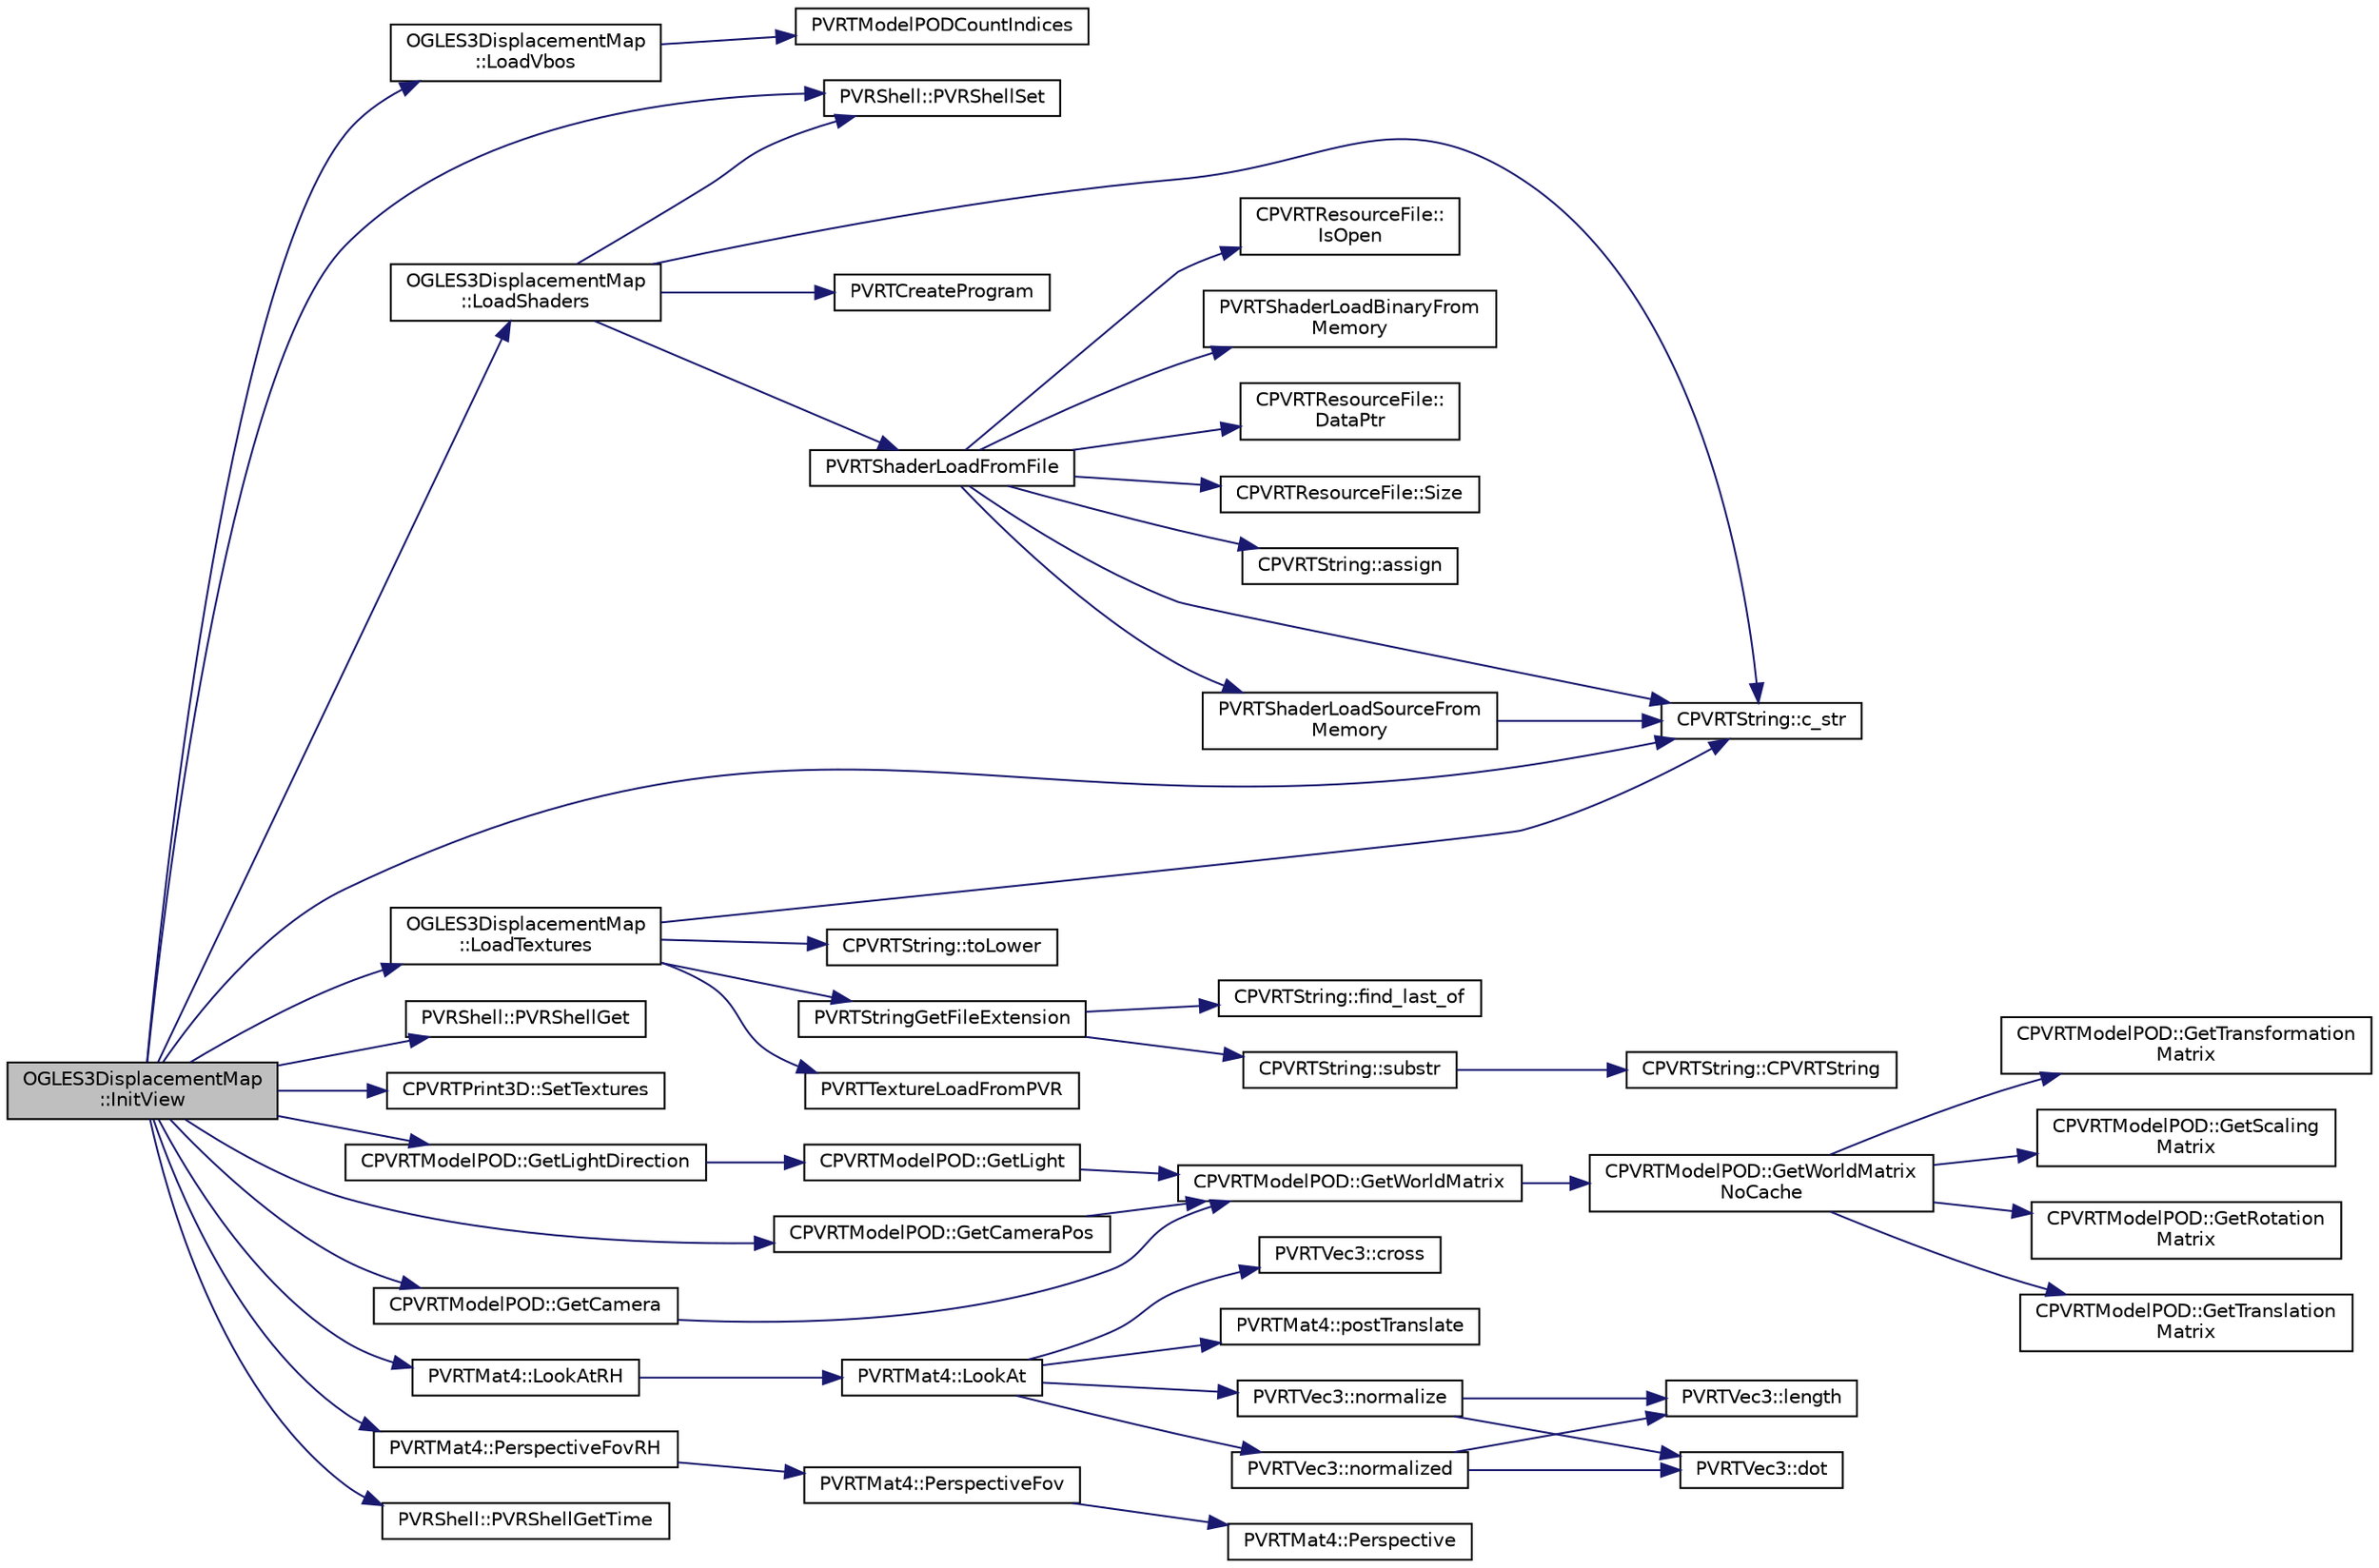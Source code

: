 digraph "OGLES3DisplacementMap::InitView"
{
  edge [fontname="Helvetica",fontsize="10",labelfontname="Helvetica",labelfontsize="10"];
  node [fontname="Helvetica",fontsize="10",shape=record];
  rankdir="LR";
  Node1 [label="OGLES3DisplacementMap\l::InitView",height=0.2,width=0.4,color="black", fillcolor="grey75", style="filled", fontcolor="black"];
  Node1 -> Node2 [color="midnightblue",fontsize="10",style="solid",fontname="Helvetica"];
  Node2 [label="OGLES3DisplacementMap\l::LoadVbos",height=0.2,width=0.4,color="black", fillcolor="white", style="filled",URL="$class_o_g_l_e_s3_displacement_map.html#a5ed7126a9ab1099d86a8be6bef84fafc"];
  Node2 -> Node3 [color="midnightblue",fontsize="10",style="solid",fontname="Helvetica"];
  Node3 [label="PVRTModelPODCountIndices",height=0.2,width=0.4,color="black", fillcolor="white", style="filled",URL="$_p_v_r_t_model_p_o_d_8h.html#a30211d755b5779ba7f85269a248b9254"];
  Node1 -> Node4 [color="midnightblue",fontsize="10",style="solid",fontname="Helvetica"];
  Node4 [label="PVRShell::PVRShellSet",height=0.2,width=0.4,color="black", fillcolor="white", style="filled",URL="$class_p_v_r_shell.html#afe4052dde87d659948defdd63529eee6",tooltip="This function is used to pass preferences to the PVRShell. If used, this function must be called from..."];
  Node1 -> Node5 [color="midnightblue",fontsize="10",style="solid",fontname="Helvetica"];
  Node5 [label="CPVRTString::c_str",height=0.2,width=0.4,color="black", fillcolor="white", style="filled",URL="$class_c_p_v_r_t_string.html#aabd1f2848c4b1d65e7418b264502687d",tooltip="Returns a const char* pointer of the string. "];
  Node1 -> Node6 [color="midnightblue",fontsize="10",style="solid",fontname="Helvetica"];
  Node6 [label="OGLES3DisplacementMap\l::LoadTextures",height=0.2,width=0.4,color="black", fillcolor="white", style="filled",URL="$class_o_g_l_e_s3_displacement_map.html#a8c17de0a36619b8ffeda623b8b91f374"];
  Node6 -> Node7 [color="midnightblue",fontsize="10",style="solid",fontname="Helvetica"];
  Node7 [label="PVRTTextureLoadFromPVR",height=0.2,width=0.4,color="black", fillcolor="white", style="filled",URL="$group___a_p_i___o_g_l_e_s.html#ga6eecac4c871ba7ccdd0ef4b057a7d596",tooltip="Allows textures to be stored in binary PVR files and loaded in. Can load parts of a mipmaped texture ..."];
  Node6 -> Node5 [color="midnightblue",fontsize="10",style="solid",fontname="Helvetica"];
  Node6 -> Node8 [color="midnightblue",fontsize="10",style="solid",fontname="Helvetica"];
  Node8 [label="PVRTStringGetFileExtension",height=0.2,width=0.4,color="black", fillcolor="white", style="filled",URL="$_p_v_r_t_string_8h.html#ac0c0f2bad180554282f64e95f4c9f208"];
  Node8 -> Node9 [color="midnightblue",fontsize="10",style="solid",fontname="Helvetica"];
  Node9 [label="CPVRTString::find_last_of",height=0.2,width=0.4,color="black", fillcolor="white", style="filled",URL="$class_c_p_v_r_t_string.html#a5559cea254c4d8f06968b13e20ebcadf",tooltip="Returns the position of the last char that is _Ch. "];
  Node8 -> Node10 [color="midnightblue",fontsize="10",style="solid",fontname="Helvetica"];
  Node10 [label="CPVRTString::substr",height=0.2,width=0.4,color="black", fillcolor="white", style="filled",URL="$class_c_p_v_r_t_string.html#a626210697c8a0b65b9245693c5f21d15",tooltip="Returns the size of the string. "];
  Node10 -> Node11 [color="midnightblue",fontsize="10",style="solid",fontname="Helvetica"];
  Node11 [label="CPVRTString::CPVRTString",height=0.2,width=0.4,color="black", fillcolor="white", style="filled",URL="$class_c_p_v_r_t_string.html#a7872190568c8d2ff9f1624467142c956",tooltip="Constructor. "];
  Node6 -> Node12 [color="midnightblue",fontsize="10",style="solid",fontname="Helvetica"];
  Node12 [label="CPVRTString::toLower",height=0.2,width=0.4,color="black", fillcolor="white", style="filled",URL="$class_c_p_v_r_t_string.html#a84bdf409157354e80b364e558d52eaa6",tooltip="Converts the string to lower case. "];
  Node1 -> Node13 [color="midnightblue",fontsize="10",style="solid",fontname="Helvetica"];
  Node13 [label="OGLES3DisplacementMap\l::LoadShaders",height=0.2,width=0.4,color="black", fillcolor="white", style="filled",URL="$class_o_g_l_e_s3_displacement_map.html#a3e0d141df9482cebba966c9a9e8e16f7"];
  Node13 -> Node14 [color="midnightblue",fontsize="10",style="solid",fontname="Helvetica"];
  Node14 [label="PVRTShaderLoadFromFile",height=0.2,width=0.4,color="black", fillcolor="white", style="filled",URL="$group___a_p_i___o_g_l_e_s2.html#ga568b6b49364c381f51f873e86d125138",tooltip="Loads a shader file into memory and passes it to the GL. It also passes defines that need to be pre-a..."];
  Node14 -> Node15 [color="midnightblue",fontsize="10",style="solid",fontname="Helvetica"];
  Node15 [label="CPVRTResourceFile::\lIsOpen",height=0.2,width=0.4,color="black", fillcolor="white", style="filled",URL="$class_c_p_v_r_t_resource_file.html#a484df820e9829438c0601bbc0aef7797",tooltip="Is the file open. "];
  Node14 -> Node16 [color="midnightblue",fontsize="10",style="solid",fontname="Helvetica"];
  Node16 [label="PVRTShaderLoadBinaryFrom\lMemory",height=0.2,width=0.4,color="black", fillcolor="white", style="filled",URL="$group___a_p_i___o_g_l_e_s2.html#gaeae857167097428a210514c0695a3ac7",tooltip="Takes a shader binary from memory and passes it to the GL. "];
  Node14 -> Node17 [color="midnightblue",fontsize="10",style="solid",fontname="Helvetica"];
  Node17 [label="CPVRTResourceFile::\lDataPtr",height=0.2,width=0.4,color="black", fillcolor="white", style="filled",URL="$class_c_p_v_r_t_resource_file.html#af3da413665ad9e932ae95676f3605781",tooltip="Returns a pointer to the file data. If the data is expected to be a string don&#39;t assume that it is nu..."];
  Node14 -> Node18 [color="midnightblue",fontsize="10",style="solid",fontname="Helvetica"];
  Node18 [label="CPVRTResourceFile::Size",height=0.2,width=0.4,color="black", fillcolor="white", style="filled",URL="$class_c_p_v_r_t_resource_file.html#adfd470f542fd27ee904966b116afd617",tooltip="Returns the size of the opened file. "];
  Node14 -> Node19 [color="midnightblue",fontsize="10",style="solid",fontname="Helvetica"];
  Node19 [label="CPVRTString::assign",height=0.2,width=0.4,color="black", fillcolor="white", style="filled",URL="$class_c_p_v_r_t_string.html#ada0fed209f3ddcb45cde07eff41b718a",tooltip="Assigns the string to the string _Ptr. "];
  Node14 -> Node5 [color="midnightblue",fontsize="10",style="solid",fontname="Helvetica"];
  Node14 -> Node20 [color="midnightblue",fontsize="10",style="solid",fontname="Helvetica"];
  Node20 [label="PVRTShaderLoadSourceFrom\lMemory",height=0.2,width=0.4,color="black", fillcolor="white", style="filled",URL="$group___a_p_i___o_g_l_e_s2.html#ga01702688579886d94df09c62817fab6c",tooltip="Loads a shader source code into memory and compiles it. It also pre-appends the array of defines that..."];
  Node20 -> Node5 [color="midnightblue",fontsize="10",style="solid",fontname="Helvetica"];
  Node13 -> Node21 [color="midnightblue",fontsize="10",style="solid",fontname="Helvetica"];
  Node21 [label="PVRTCreateProgram",height=0.2,width=0.4,color="black", fillcolor="white", style="filled",URL="$group___a_p_i___o_g_l_e_s2.html#ga47ba5cd4baf3d8541e222081b521d5c6",tooltip="Links a shader program. "];
  Node13 -> Node4 [color="midnightblue",fontsize="10",style="solid",fontname="Helvetica"];
  Node13 -> Node5 [color="midnightblue",fontsize="10",style="solid",fontname="Helvetica"];
  Node1 -> Node22 [color="midnightblue",fontsize="10",style="solid",fontname="Helvetica"];
  Node22 [label="PVRShell::PVRShellGet",height=0.2,width=0.4,color="black", fillcolor="white", style="filled",URL="$class_p_v_r_shell.html#ad58b00376cdae7a8aeea41fc17367bfd",tooltip="This function is used to get parameters from the PVRShell. It can be called from anywhere in the prog..."];
  Node1 -> Node23 [color="midnightblue",fontsize="10",style="solid",fontname="Helvetica"];
  Node23 [label="CPVRTPrint3D::SetTextures",height=0.2,width=0.4,color="black", fillcolor="white", style="filled",URL="$class_c_p_v_r_t_print3_d.html#a83a1fbe0a34d14a6a0d206b1e555dda7",tooltip="Initialization and texture upload of default font data. Should be called only once for a Print3D obje..."];
  Node1 -> Node24 [color="midnightblue",fontsize="10",style="solid",fontname="Helvetica"];
  Node24 [label="CPVRTModelPOD::GetLightDirection",height=0.2,width=0.4,color="black", fillcolor="white", style="filled",URL="$class_c_p_v_r_t_model_p_o_d.html#a904e919dc7ffa58127e9cff141f146bd",tooltip="Calculate the direction of the given Light. Uses animation data. "];
  Node24 -> Node25 [color="midnightblue",fontsize="10",style="solid",fontname="Helvetica"];
  Node25 [label="CPVRTModelPOD::GetLight",height=0.2,width=0.4,color="black", fillcolor="white", style="filled",URL="$class_c_p_v_r_t_model_p_o_d.html#ae0cde5db69dc26398e815e28b4f33acf",tooltip="Calculate the position and direction of the given Light. Uses animation data. "];
  Node25 -> Node26 [color="midnightblue",fontsize="10",style="solid",fontname="Helvetica"];
  Node26 [label="CPVRTModelPOD::GetWorldMatrix",height=0.2,width=0.4,color="black", fillcolor="white", style="filled",URL="$class_c_p_v_r_t_model_p_o_d.html#a275eceb98a361d91d77e15b54238a8de",tooltip="Generates the world matrix for the given Mesh Instance; applies the parent&#39;s transform too..."];
  Node26 -> Node27 [color="midnightblue",fontsize="10",style="solid",fontname="Helvetica"];
  Node27 [label="CPVRTModelPOD::GetWorldMatrix\lNoCache",height=0.2,width=0.4,color="black", fillcolor="white", style="filled",URL="$class_c_p_v_r_t_model_p_o_d.html#a5d8930577009f9c922665522ca9bb1c3",tooltip="Generates the world matrix for the given Mesh Instance; applies the parent&#39;s transform too..."];
  Node27 -> Node28 [color="midnightblue",fontsize="10",style="solid",fontname="Helvetica"];
  Node28 [label="CPVRTModelPOD::GetTransformation\lMatrix",height=0.2,width=0.4,color="black", fillcolor="white", style="filled",URL="$class_c_p_v_r_t_model_p_o_d.html#ab614a904956547c6cd7c623046f888b2",tooltip="Generates the world matrix for the given Mesh Instance; applies the parent&#39;s transform too..."];
  Node27 -> Node29 [color="midnightblue",fontsize="10",style="solid",fontname="Helvetica"];
  Node29 [label="CPVRTModelPOD::GetScaling\lMatrix",height=0.2,width=0.4,color="black", fillcolor="white", style="filled",URL="$class_c_p_v_r_t_model_p_o_d.html#aaf982331192d8590949796dd61777c8a",tooltip="Generates the world matrix for the given Mesh Instance; applies the parent&#39;s transform too..."];
  Node27 -> Node30 [color="midnightblue",fontsize="10",style="solid",fontname="Helvetica"];
  Node30 [label="CPVRTModelPOD::GetRotation\lMatrix",height=0.2,width=0.4,color="black", fillcolor="white", style="filled",URL="$class_c_p_v_r_t_model_p_o_d.html#a021fd16d1c7d7f3e09ba1e133289d0e7",tooltip="Generates the world matrix for the given Mesh Instance; applies the parent&#39;s transform too..."];
  Node27 -> Node31 [color="midnightblue",fontsize="10",style="solid",fontname="Helvetica"];
  Node31 [label="CPVRTModelPOD::GetTranslation\lMatrix",height=0.2,width=0.4,color="black", fillcolor="white", style="filled",URL="$class_c_p_v_r_t_model_p_o_d.html#a5b9cdd65e3f36c6fe3c0a6937892d506",tooltip="Generates the world matrix for the given Mesh Instance; applies the parent&#39;s transform too..."];
  Node1 -> Node32 [color="midnightblue",fontsize="10",style="solid",fontname="Helvetica"];
  Node32 [label="CPVRTModelPOD::GetCameraPos",height=0.2,width=0.4,color="black", fillcolor="white", style="filled",URL="$class_c_p_v_r_t_model_p_o_d.html#a169b7cd0640846ee50a1ec7f1ba72550",tooltip="Calculate the position of the camera and its target. Uses animation data. If the queried camera does ..."];
  Node32 -> Node26 [color="midnightblue",fontsize="10",style="solid",fontname="Helvetica"];
  Node1 -> Node33 [color="midnightblue",fontsize="10",style="solid",fontname="Helvetica"];
  Node33 [label="CPVRTModelPOD::GetCamera",height=0.2,width=0.4,color="black", fillcolor="white", style="filled",URL="$class_c_p_v_r_t_model_p_o_d.html#aa96ff6f192ed302b0f0b5461c2b266d9",tooltip="Calculate the From, To and Up vectors for the given camera. Uses animation data. Note that even if th..."];
  Node33 -> Node26 [color="midnightblue",fontsize="10",style="solid",fontname="Helvetica"];
  Node1 -> Node34 [color="midnightblue",fontsize="10",style="solid",fontname="Helvetica"];
  Node34 [label="PVRTMat4::LookAtRH",height=0.2,width=0.4,color="black", fillcolor="white", style="filled",URL="$struct_p_v_r_t_mat4.html#a2c91f861b78d38e0f9ea3c6728a0b03a",tooltip="Create a look-at view matrix for a right hand coordinate system. "];
  Node34 -> Node35 [color="midnightblue",fontsize="10",style="solid",fontname="Helvetica"];
  Node35 [label="PVRTMat4::LookAt",height=0.2,width=0.4,color="black", fillcolor="white", style="filled",URL="$struct_p_v_r_t_mat4.html#a499e05ac090b56a6c9478b254d68cab5",tooltip="Create a look-at view matrix. "];
  Node35 -> Node36 [color="midnightblue",fontsize="10",style="solid",fontname="Helvetica"];
  Node36 [label="PVRTVec3::normalize",height=0.2,width=0.4,color="black", fillcolor="white", style="filled",URL="$struct_p_v_r_t_vec3.html#a18fbcf5025ed7c64bb00ba27f94302a4",tooltip="normalizes the vector "];
  Node36 -> Node37 [color="midnightblue",fontsize="10",style="solid",fontname="Helvetica"];
  Node37 [label="PVRTVec3::dot",height=0.2,width=0.4,color="black", fillcolor="white", style="filled",URL="$struct_p_v_r_t_vec3.html#af9156c21175c3f3b04fb11295f336623",tooltip="calculate the scalar product of two PVRTVec3s "];
  Node36 -> Node38 [color="midnightblue",fontsize="10",style="solid",fontname="Helvetica"];
  Node38 [label="PVRTVec3::length",height=0.2,width=0.4,color="black", fillcolor="white", style="filled",URL="$struct_p_v_r_t_vec3.html#aa2c1f573d504ea9ebe52d112cfd91222",tooltip="calculates the magnitude of the vector "];
  Node35 -> Node39 [color="midnightblue",fontsize="10",style="solid",fontname="Helvetica"];
  Node39 [label="PVRTVec3::cross",height=0.2,width=0.4,color="black", fillcolor="white", style="filled",URL="$struct_p_v_r_t_vec3.html#ae5c0781b20ea9945ba92567e77782b92",tooltip="calculate the cross product of two PVRTVec3s "];
  Node35 -> Node40 [color="midnightblue",fontsize="10",style="solid",fontname="Helvetica"];
  Node40 [label="PVRTVec3::normalized",height=0.2,width=0.4,color="black", fillcolor="white", style="filled",URL="$struct_p_v_r_t_vec3.html#ac5c54e180c246587037d2f7fa2c4d12d",tooltip="returns a normalized vector of the same direction as this vector "];
  Node40 -> Node37 [color="midnightblue",fontsize="10",style="solid",fontname="Helvetica"];
  Node40 -> Node38 [color="midnightblue",fontsize="10",style="solid",fontname="Helvetica"];
  Node35 -> Node41 [color="midnightblue",fontsize="10",style="solid",fontname="Helvetica"];
  Node41 [label="PVRTMat4::postTranslate",height=0.2,width=0.4,color="black", fillcolor="white", style="filled",URL="$struct_p_v_r_t_mat4.html#a53a4cffcb0692d8c7d8bc180d8235a8d",tooltip="Alters the translation component of the transformation matrix. "];
  Node1 -> Node42 [color="midnightblue",fontsize="10",style="solid",fontname="Helvetica"];
  Node42 [label="PVRTMat4::PerspectiveFovRH",height=0.2,width=0.4,color="black", fillcolor="white", style="filled",URL="$struct_p_v_r_t_mat4.html#a614e5b42b69d123e1969e33ad8ae0e81",tooltip="Create a perspective matrix for a right hand coordinate system. "];
  Node42 -> Node43 [color="midnightblue",fontsize="10",style="solid",fontname="Helvetica"];
  Node43 [label="PVRTMat4::PerspectiveFov",height=0.2,width=0.4,color="black", fillcolor="white", style="filled",URL="$struct_p_v_r_t_mat4.html#a9e6ccece8c34673154a72f993d10529b",tooltip="Perspective calculation where field of view is used instead of near plane dimensions. "];
  Node43 -> Node44 [color="midnightblue",fontsize="10",style="solid",fontname="Helvetica"];
  Node44 [label="PVRTMat4::Perspective",height=0.2,width=0.4,color="black", fillcolor="white", style="filled",URL="$struct_p_v_r_t_mat4.html#af03e5074ed794e142237cd9452f0e054",tooltip="Create a perspective matrix. "];
  Node1 -> Node45 [color="midnightblue",fontsize="10",style="solid",fontname="Helvetica"];
  Node45 [label="PVRShell::PVRShellGetTime",height=0.2,width=0.4,color="black", fillcolor="white", style="filled",URL="$class_p_v_r_shell.html#a62b50b284b42c0f9e037855a14d64bfe",tooltip="The number itself should be considered meaningless; an application should use this function to determ..."];
}
